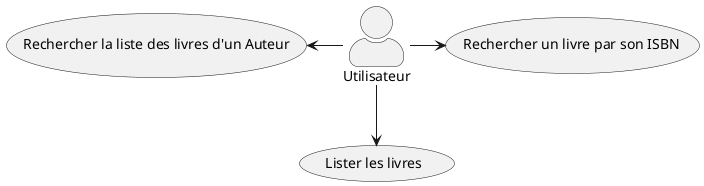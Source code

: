 @startuml
'https://plantuml.com/use-case-diagram
skinparam actorStyle awesome

:Utilisateur: --> (Lister les livres)
:Utilisateur: -> (Rechercher un livre par son ISBN)
(Rechercher la liste des livres d'un Auteur) <- :Utilisateur:

@enduml